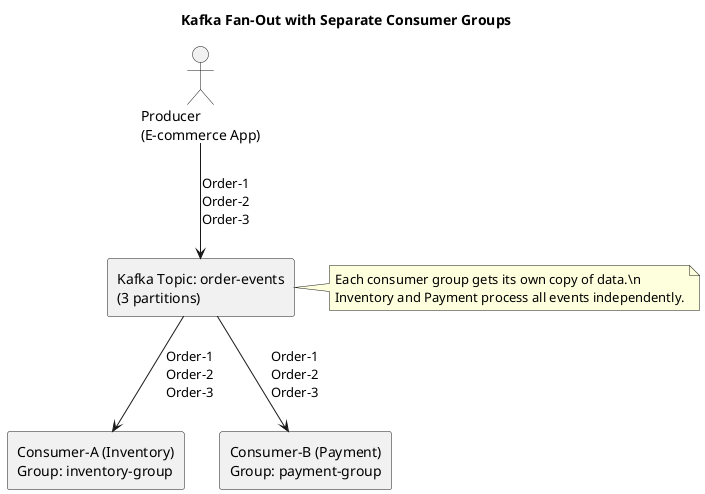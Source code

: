 @startuml

title Kafka Fan-Out with Separate Consumer Groups

actor Producer as "Producer\n(E-commerce App)"

rectangle "Kafka Topic: order-events\n(3 partitions)" as Kafka

Producer --> Kafka : Order-1\nOrder-2\nOrder-3

rectangle "Consumer-A (Inventory)\nGroup: inventory-group" as Inventory
rectangle "Consumer-B (Payment)\nGroup: payment-group" as Payment

Kafka --> Inventory : Order-1\nOrder-2\nOrder-3
Kafka --> Payment : Order-1\nOrder-2\nOrder-3

note right of Kafka
Each consumer group gets its own copy of data.\n
Inventory and Payment process all events independently.
end note

@enduml